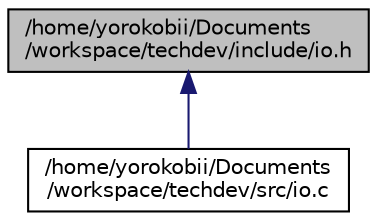 digraph "/home/yorokobii/Documents/workspace/techdev/include/io.h"
{
  edge [fontname="Helvetica",fontsize="10",labelfontname="Helvetica",labelfontsize="10"];
  node [fontname="Helvetica",fontsize="10",shape=record];
  Node1 [label="/home/yorokobii/Documents\l/workspace/techdev/include/io.h",height=0.2,width=0.4,color="black", fillcolor="grey75", style="filled", fontcolor="black"];
  Node1 -> Node2 [dir="back",color="midnightblue",fontsize="10",style="solid"];
  Node2 [label="/home/yorokobii/Documents\l/workspace/techdev/src/io.c",height=0.2,width=0.4,color="black", fillcolor="white", style="filled",URL="$io_8c.html"];
}
